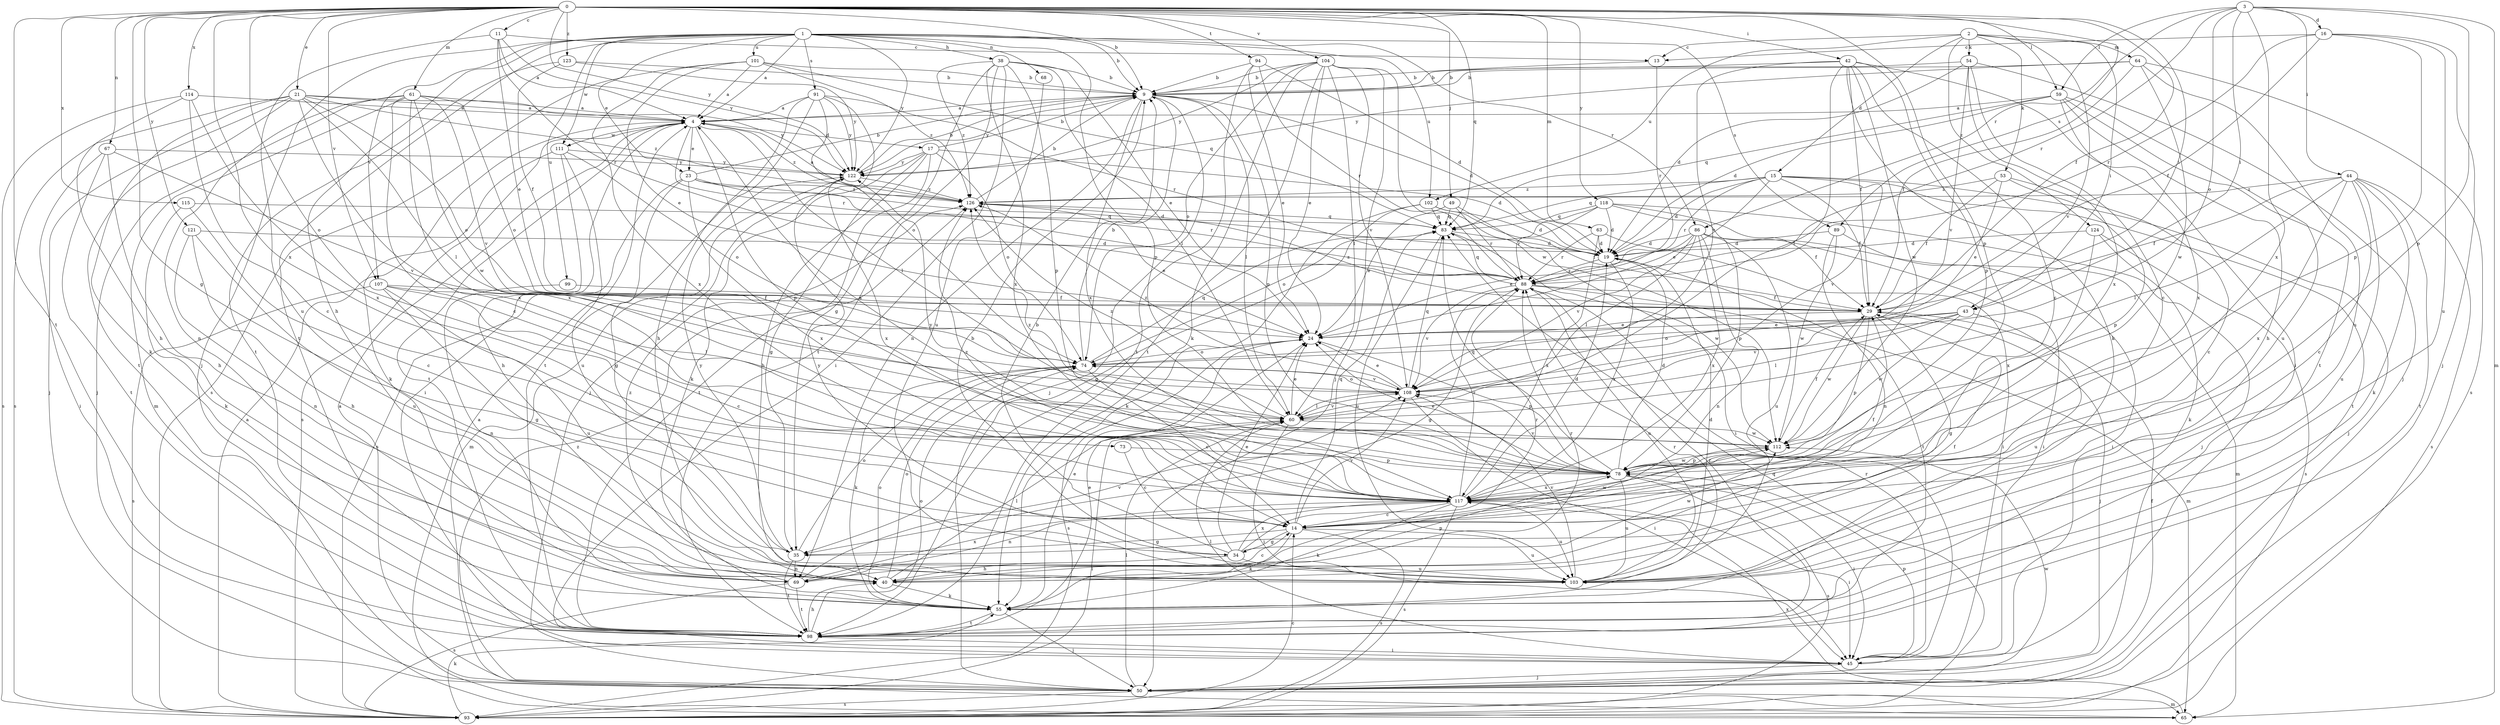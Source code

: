 strict digraph  {
0;
1;
2;
3;
4;
9;
11;
13;
14;
15;
16;
17;
19;
21;
23;
24;
29;
34;
35;
38;
40;
42;
43;
44;
45;
49;
50;
53;
54;
55;
59;
60;
61;
63;
64;
65;
67;
68;
69;
73;
74;
78;
83;
86;
88;
89;
91;
93;
94;
98;
99;
101;
102;
103;
104;
107;
108;
111;
112;
114;
115;
117;
118;
121;
122;
123;
124;
126;
0 -> 9  [label=b];
0 -> 11  [label=c];
0 -> 21  [label=e];
0 -> 29  [label=f];
0 -> 34  [label=g];
0 -> 42  [label=i];
0 -> 43  [label=i];
0 -> 49  [label=j];
0 -> 59  [label=l];
0 -> 61  [label=m];
0 -> 63  [label=m];
0 -> 67  [label=n];
0 -> 73  [label=o];
0 -> 78  [label=p];
0 -> 83  [label=q];
0 -> 89  [label=s];
0 -> 94  [label=t];
0 -> 98  [label=t];
0 -> 104  [label=v];
0 -> 107  [label=v];
0 -> 114  [label=x];
0 -> 115  [label=x];
0 -> 117  [label=x];
0 -> 118  [label=y];
0 -> 121  [label=y];
0 -> 122  [label=y];
0 -> 123  [label=z];
1 -> 4  [label=a];
1 -> 9  [label=b];
1 -> 23  [label=e];
1 -> 38  [label=h];
1 -> 40  [label=h];
1 -> 50  [label=j];
1 -> 68  [label=n];
1 -> 78  [label=p];
1 -> 86  [label=r];
1 -> 89  [label=s];
1 -> 91  [label=s];
1 -> 98  [label=t];
1 -> 99  [label=u];
1 -> 101  [label=u];
1 -> 102  [label=u];
1 -> 107  [label=v];
1 -> 111  [label=w];
1 -> 122  [label=y];
2 -> 13  [label=c];
2 -> 15  [label=d];
2 -> 43  [label=i];
2 -> 53  [label=k];
2 -> 54  [label=k];
2 -> 64  [label=m];
2 -> 102  [label=u];
2 -> 108  [label=v];
2 -> 124  [label=z];
3 -> 16  [label=d];
3 -> 43  [label=i];
3 -> 44  [label=i];
3 -> 59  [label=l];
3 -> 65  [label=m];
3 -> 74  [label=o];
3 -> 78  [label=p];
3 -> 86  [label=r];
3 -> 88  [label=r];
3 -> 117  [label=x];
4 -> 17  [label=d];
4 -> 23  [label=e];
4 -> 45  [label=i];
4 -> 60  [label=l];
4 -> 78  [label=p];
4 -> 88  [label=r];
4 -> 93  [label=s];
4 -> 98  [label=t];
4 -> 111  [label=w];
4 -> 126  [label=z];
9 -> 4  [label=a];
9 -> 19  [label=d];
9 -> 50  [label=j];
9 -> 60  [label=l];
9 -> 69  [label=n];
9 -> 78  [label=p];
9 -> 117  [label=x];
9 -> 122  [label=y];
11 -> 4  [label=a];
11 -> 13  [label=c];
11 -> 24  [label=e];
11 -> 88  [label=r];
11 -> 103  [label=u];
11 -> 122  [label=y];
13 -> 9  [label=b];
13 -> 88  [label=r];
14 -> 29  [label=f];
14 -> 34  [label=g];
14 -> 35  [label=g];
14 -> 55  [label=k];
14 -> 83  [label=q];
14 -> 93  [label=s];
14 -> 103  [label=u];
14 -> 108  [label=v];
14 -> 112  [label=w];
15 -> 19  [label=d];
15 -> 24  [label=e];
15 -> 29  [label=f];
15 -> 50  [label=j];
15 -> 83  [label=q];
15 -> 88  [label=r];
15 -> 98  [label=t];
15 -> 108  [label=v];
15 -> 126  [label=z];
16 -> 13  [label=c];
16 -> 29  [label=f];
16 -> 50  [label=j];
16 -> 78  [label=p];
16 -> 88  [label=r];
16 -> 103  [label=u];
17 -> 9  [label=b];
17 -> 19  [label=d];
17 -> 35  [label=g];
17 -> 40  [label=h];
17 -> 55  [label=k];
17 -> 74  [label=o];
17 -> 98  [label=t];
17 -> 122  [label=y];
19 -> 88  [label=r];
19 -> 98  [label=t];
19 -> 117  [label=x];
21 -> 4  [label=a];
21 -> 50  [label=j];
21 -> 55  [label=k];
21 -> 60  [label=l];
21 -> 74  [label=o];
21 -> 93  [label=s];
21 -> 98  [label=t];
21 -> 117  [label=x];
21 -> 122  [label=y];
21 -> 126  [label=z];
23 -> 9  [label=b];
23 -> 19  [label=d];
23 -> 35  [label=g];
23 -> 88  [label=r];
23 -> 93  [label=s];
23 -> 117  [label=x];
23 -> 126  [label=z];
24 -> 74  [label=o];
24 -> 78  [label=p];
24 -> 93  [label=s];
29 -> 24  [label=e];
29 -> 35  [label=g];
29 -> 50  [label=j];
29 -> 78  [label=p];
29 -> 112  [label=w];
29 -> 126  [label=z];
34 -> 9  [label=b];
34 -> 24  [label=e];
34 -> 40  [label=h];
34 -> 88  [label=r];
34 -> 103  [label=u];
34 -> 112  [label=w];
34 -> 117  [label=x];
34 -> 122  [label=y];
35 -> 69  [label=n];
35 -> 74  [label=o];
35 -> 98  [label=t];
35 -> 122  [label=y];
38 -> 9  [label=b];
38 -> 24  [label=e];
38 -> 35  [label=g];
38 -> 45  [label=i];
38 -> 60  [label=l];
38 -> 78  [label=p];
38 -> 98  [label=t];
38 -> 117  [label=x];
38 -> 126  [label=z];
40 -> 14  [label=c];
40 -> 29  [label=f];
40 -> 55  [label=k];
40 -> 60  [label=l];
40 -> 74  [label=o];
40 -> 78  [label=p];
40 -> 88  [label=r];
42 -> 9  [label=b];
42 -> 14  [label=c];
42 -> 29  [label=f];
42 -> 45  [label=i];
42 -> 55  [label=k];
42 -> 60  [label=l];
42 -> 78  [label=p];
42 -> 108  [label=v];
42 -> 112  [label=w];
43 -> 24  [label=e];
43 -> 60  [label=l];
43 -> 74  [label=o];
43 -> 103  [label=u];
43 -> 108  [label=v];
43 -> 112  [label=w];
44 -> 14  [label=c];
44 -> 29  [label=f];
44 -> 55  [label=k];
44 -> 60  [label=l];
44 -> 93  [label=s];
44 -> 98  [label=t];
44 -> 103  [label=u];
44 -> 117  [label=x];
44 -> 126  [label=z];
45 -> 50  [label=j];
45 -> 60  [label=l];
45 -> 78  [label=p];
45 -> 88  [label=r];
49 -> 24  [label=e];
49 -> 45  [label=i];
49 -> 83  [label=q];
49 -> 88  [label=r];
50 -> 4  [label=a];
50 -> 29  [label=f];
50 -> 60  [label=l];
50 -> 65  [label=m];
50 -> 93  [label=s];
50 -> 112  [label=w];
50 -> 126  [label=z];
53 -> 14  [label=c];
53 -> 24  [label=e];
53 -> 29  [label=f];
53 -> 78  [label=p];
53 -> 126  [label=z];
54 -> 9  [label=b];
54 -> 14  [label=c];
54 -> 19  [label=d];
54 -> 50  [label=j];
54 -> 108  [label=v];
54 -> 117  [label=x];
55 -> 24  [label=e];
55 -> 50  [label=j];
55 -> 74  [label=o];
55 -> 88  [label=r];
55 -> 98  [label=t];
59 -> 4  [label=a];
59 -> 19  [label=d];
59 -> 40  [label=h];
59 -> 83  [label=q];
59 -> 98  [label=t];
59 -> 103  [label=u];
59 -> 117  [label=x];
60 -> 24  [label=e];
60 -> 45  [label=i];
60 -> 108  [label=v];
60 -> 112  [label=w];
60 -> 126  [label=z];
61 -> 4  [label=a];
61 -> 14  [label=c];
61 -> 50  [label=j];
61 -> 65  [label=m];
61 -> 69  [label=n];
61 -> 74  [label=o];
61 -> 108  [label=v];
61 -> 112  [label=w];
61 -> 117  [label=x];
63 -> 19  [label=d];
63 -> 45  [label=i];
63 -> 88  [label=r];
63 -> 117  [label=x];
64 -> 9  [label=b];
64 -> 29  [label=f];
64 -> 93  [label=s];
64 -> 103  [label=u];
64 -> 112  [label=w];
64 -> 122  [label=y];
65 -> 4  [label=a];
65 -> 117  [label=x];
67 -> 40  [label=h];
67 -> 45  [label=i];
67 -> 98  [label=t];
67 -> 108  [label=v];
67 -> 122  [label=y];
68 -> 103  [label=u];
69 -> 93  [label=s];
69 -> 98  [label=t];
69 -> 108  [label=v];
69 -> 117  [label=x];
69 -> 126  [label=z];
73 -> 14  [label=c];
73 -> 78  [label=p];
74 -> 9  [label=b];
74 -> 14  [label=c];
74 -> 55  [label=k];
74 -> 83  [label=q];
74 -> 108  [label=v];
78 -> 4  [label=a];
78 -> 19  [label=d];
78 -> 24  [label=e];
78 -> 45  [label=i];
78 -> 83  [label=q];
78 -> 93  [label=s];
78 -> 103  [label=u];
78 -> 108  [label=v];
78 -> 112  [label=w];
78 -> 117  [label=x];
78 -> 122  [label=y];
83 -> 19  [label=d];
83 -> 103  [label=u];
83 -> 112  [label=w];
86 -> 19  [label=d];
86 -> 24  [label=e];
86 -> 45  [label=i];
86 -> 60  [label=l];
86 -> 65  [label=m];
86 -> 69  [label=n];
86 -> 103  [label=u];
86 -> 108  [label=v];
86 -> 117  [label=x];
88 -> 29  [label=f];
88 -> 35  [label=g];
88 -> 65  [label=m];
88 -> 83  [label=q];
88 -> 103  [label=u];
88 -> 108  [label=v];
89 -> 19  [label=d];
89 -> 45  [label=i];
89 -> 69  [label=n];
89 -> 112  [label=w];
91 -> 4  [label=a];
91 -> 40  [label=h];
91 -> 50  [label=j];
91 -> 74  [label=o];
91 -> 88  [label=r];
91 -> 98  [label=t];
91 -> 122  [label=y];
93 -> 4  [label=a];
93 -> 14  [label=c];
93 -> 55  [label=k];
93 -> 60  [label=l];
93 -> 83  [label=q];
94 -> 9  [label=b];
94 -> 19  [label=d];
94 -> 24  [label=e];
94 -> 88  [label=r];
94 -> 98  [label=t];
98 -> 24  [label=e];
98 -> 40  [label=h];
98 -> 45  [label=i];
98 -> 74  [label=o];
98 -> 88  [label=r];
99 -> 29  [label=f];
99 -> 69  [label=n];
101 -> 4  [label=a];
101 -> 9  [label=b];
101 -> 24  [label=e];
101 -> 83  [label=q];
101 -> 93  [label=s];
101 -> 117  [label=x];
101 -> 126  [label=z];
102 -> 19  [label=d];
102 -> 29  [label=f];
102 -> 35  [label=g];
102 -> 55  [label=k];
102 -> 83  [label=q];
103 -> 9  [label=b];
103 -> 19  [label=d];
103 -> 108  [label=v];
104 -> 9  [label=b];
104 -> 24  [label=e];
104 -> 50  [label=j];
104 -> 55  [label=k];
104 -> 60  [label=l];
104 -> 74  [label=o];
104 -> 98  [label=t];
104 -> 108  [label=v];
104 -> 112  [label=w];
104 -> 122  [label=y];
107 -> 14  [label=c];
107 -> 29  [label=f];
107 -> 35  [label=g];
107 -> 60  [label=l];
107 -> 93  [label=s];
107 -> 103  [label=u];
108 -> 24  [label=e];
108 -> 45  [label=i];
108 -> 60  [label=l];
108 -> 74  [label=o];
108 -> 83  [label=q];
108 -> 126  [label=z];
111 -> 40  [label=h];
111 -> 55  [label=k];
111 -> 74  [label=o];
111 -> 103  [label=u];
111 -> 122  [label=y];
112 -> 29  [label=f];
112 -> 78  [label=p];
112 -> 126  [label=z];
114 -> 4  [label=a];
114 -> 14  [label=c];
114 -> 40  [label=h];
114 -> 93  [label=s];
114 -> 117  [label=x];
115 -> 14  [label=c];
115 -> 55  [label=k];
115 -> 83  [label=q];
117 -> 14  [label=c];
117 -> 19  [label=d];
117 -> 45  [label=i];
117 -> 55  [label=k];
117 -> 69  [label=n];
117 -> 88  [label=r];
117 -> 93  [label=s];
117 -> 103  [label=u];
117 -> 126  [label=z];
118 -> 19  [label=d];
118 -> 29  [label=f];
118 -> 50  [label=j];
118 -> 74  [label=o];
118 -> 78  [label=p];
118 -> 83  [label=q];
118 -> 88  [label=r];
121 -> 19  [label=d];
121 -> 40  [label=h];
121 -> 69  [label=n];
121 -> 103  [label=u];
122 -> 9  [label=b];
122 -> 65  [label=m];
122 -> 117  [label=x];
122 -> 126  [label=z];
123 -> 9  [label=b];
123 -> 29  [label=f];
123 -> 98  [label=t];
123 -> 122  [label=y];
124 -> 19  [label=d];
124 -> 55  [label=k];
124 -> 93  [label=s];
124 -> 117  [label=x];
126 -> 4  [label=a];
126 -> 9  [label=b];
126 -> 24  [label=e];
126 -> 83  [label=q];
}
